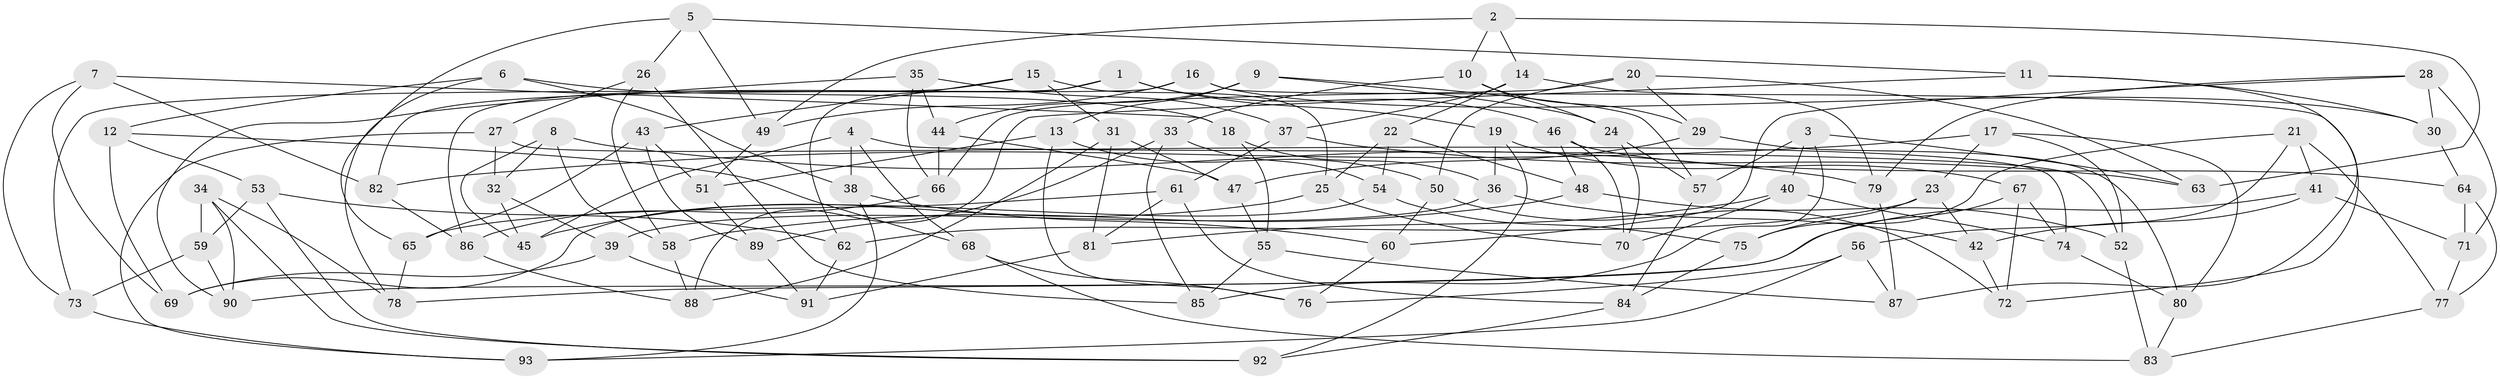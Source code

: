 // coarse degree distribution, {15: 0.02702702702702703, 9: 0.05405405405405406, 6: 0.21621621621621623, 8: 0.08108108108108109, 16: 0.02702702702702703, 5: 0.16216216216216217, 4: 0.2702702702702703, 12: 0.02702702702702703, 11: 0.02702702702702703, 7: 0.05405405405405406, 3: 0.05405405405405406}
// Generated by graph-tools (version 1.1) at 2025/20/03/04/25 18:20:36]
// undirected, 93 vertices, 186 edges
graph export_dot {
graph [start="1"]
  node [color=gray90,style=filled];
  1;
  2;
  3;
  4;
  5;
  6;
  7;
  8;
  9;
  10;
  11;
  12;
  13;
  14;
  15;
  16;
  17;
  18;
  19;
  20;
  21;
  22;
  23;
  24;
  25;
  26;
  27;
  28;
  29;
  30;
  31;
  32;
  33;
  34;
  35;
  36;
  37;
  38;
  39;
  40;
  41;
  42;
  43;
  44;
  45;
  46;
  47;
  48;
  49;
  50;
  51;
  52;
  53;
  54;
  55;
  56;
  57;
  58;
  59;
  60;
  61;
  62;
  63;
  64;
  65;
  66;
  67;
  68;
  69;
  70;
  71;
  72;
  73;
  74;
  75;
  76;
  77;
  78;
  79;
  80;
  81;
  82;
  83;
  84;
  85;
  86;
  87;
  88;
  89;
  90;
  91;
  92;
  93;
  1 -- 46;
  1 -- 62;
  1 -- 19;
  1 -- 86;
  2 -- 14;
  2 -- 63;
  2 -- 49;
  2 -- 10;
  3 -- 63;
  3 -- 85;
  3 -- 40;
  3 -- 57;
  4 -- 52;
  4 -- 38;
  4 -- 68;
  4 -- 45;
  5 -- 49;
  5 -- 65;
  5 -- 26;
  5 -- 11;
  6 -- 38;
  6 -- 18;
  6 -- 78;
  6 -- 12;
  7 -- 18;
  7 -- 82;
  7 -- 69;
  7 -- 73;
  8 -- 32;
  8 -- 45;
  8 -- 79;
  8 -- 58;
  9 -- 24;
  9 -- 57;
  9 -- 13;
  9 -- 44;
  10 -- 29;
  10 -- 33;
  10 -- 24;
  11 -- 88;
  11 -- 30;
  11 -- 87;
  12 -- 68;
  12 -- 69;
  12 -- 53;
  13 -- 51;
  13 -- 50;
  13 -- 76;
  14 -- 79;
  14 -- 37;
  14 -- 22;
  15 -- 31;
  15 -- 82;
  15 -- 25;
  15 -- 43;
  16 -- 72;
  16 -- 30;
  16 -- 73;
  16 -- 49;
  17 -- 82;
  17 -- 52;
  17 -- 80;
  17 -- 23;
  18 -- 36;
  18 -- 55;
  19 -- 67;
  19 -- 92;
  19 -- 36;
  20 -- 66;
  20 -- 50;
  20 -- 29;
  20 -- 63;
  21 -- 75;
  21 -- 77;
  21 -- 41;
  21 -- 56;
  22 -- 48;
  22 -- 25;
  22 -- 54;
  23 -- 75;
  23 -- 42;
  23 -- 62;
  24 -- 70;
  24 -- 57;
  25 -- 45;
  25 -- 70;
  26 -- 85;
  26 -- 27;
  26 -- 58;
  27 -- 74;
  27 -- 32;
  27 -- 93;
  28 -- 30;
  28 -- 79;
  28 -- 71;
  28 -- 60;
  29 -- 47;
  29 -- 80;
  30 -- 64;
  31 -- 81;
  31 -- 47;
  31 -- 88;
  32 -- 45;
  32 -- 39;
  33 -- 89;
  33 -- 85;
  33 -- 54;
  34 -- 59;
  34 -- 90;
  34 -- 92;
  34 -- 78;
  35 -- 90;
  35 -- 44;
  35 -- 37;
  35 -- 66;
  36 -- 39;
  36 -- 42;
  37 -- 63;
  37 -- 61;
  38 -- 93;
  38 -- 60;
  39 -- 91;
  39 -- 69;
  40 -- 70;
  40 -- 81;
  40 -- 74;
  41 -- 90;
  41 -- 42;
  41 -- 71;
  42 -- 72;
  43 -- 51;
  43 -- 89;
  43 -- 65;
  44 -- 66;
  44 -- 47;
  46 -- 48;
  46 -- 70;
  46 -- 64;
  47 -- 55;
  48 -- 58;
  48 -- 52;
  49 -- 51;
  50 -- 72;
  50 -- 60;
  51 -- 89;
  52 -- 83;
  53 -- 62;
  53 -- 59;
  53 -- 92;
  54 -- 69;
  54 -- 75;
  55 -- 87;
  55 -- 85;
  56 -- 87;
  56 -- 76;
  56 -- 93;
  57 -- 84;
  58 -- 88;
  59 -- 73;
  59 -- 90;
  60 -- 76;
  61 -- 81;
  61 -- 84;
  61 -- 65;
  62 -- 91;
  64 -- 77;
  64 -- 71;
  65 -- 78;
  66 -- 86;
  67 -- 78;
  67 -- 72;
  67 -- 74;
  68 -- 76;
  68 -- 83;
  71 -- 77;
  73 -- 93;
  74 -- 80;
  75 -- 84;
  77 -- 83;
  79 -- 87;
  80 -- 83;
  81 -- 91;
  82 -- 86;
  84 -- 92;
  86 -- 88;
  89 -- 91;
}
